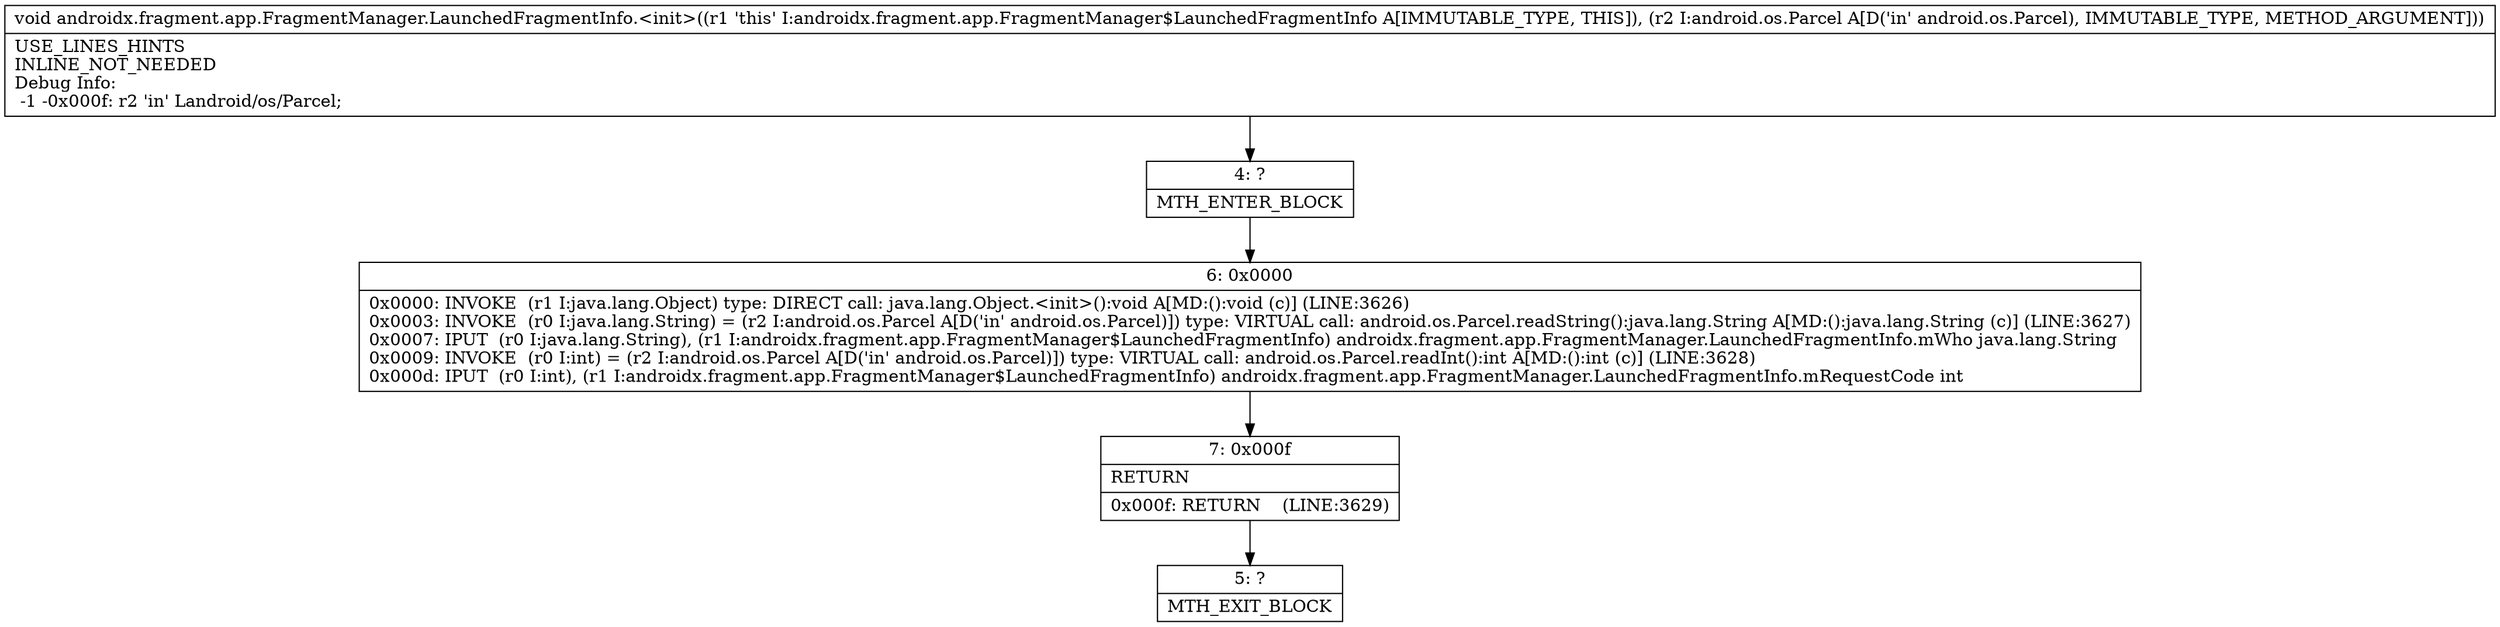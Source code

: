 digraph "CFG forandroidx.fragment.app.FragmentManager.LaunchedFragmentInfo.\<init\>(Landroid\/os\/Parcel;)V" {
Node_4 [shape=record,label="{4\:\ ?|MTH_ENTER_BLOCK\l}"];
Node_6 [shape=record,label="{6\:\ 0x0000|0x0000: INVOKE  (r1 I:java.lang.Object) type: DIRECT call: java.lang.Object.\<init\>():void A[MD:():void (c)] (LINE:3626)\l0x0003: INVOKE  (r0 I:java.lang.String) = (r2 I:android.os.Parcel A[D('in' android.os.Parcel)]) type: VIRTUAL call: android.os.Parcel.readString():java.lang.String A[MD:():java.lang.String (c)] (LINE:3627)\l0x0007: IPUT  (r0 I:java.lang.String), (r1 I:androidx.fragment.app.FragmentManager$LaunchedFragmentInfo) androidx.fragment.app.FragmentManager.LaunchedFragmentInfo.mWho java.lang.String \l0x0009: INVOKE  (r0 I:int) = (r2 I:android.os.Parcel A[D('in' android.os.Parcel)]) type: VIRTUAL call: android.os.Parcel.readInt():int A[MD:():int (c)] (LINE:3628)\l0x000d: IPUT  (r0 I:int), (r1 I:androidx.fragment.app.FragmentManager$LaunchedFragmentInfo) androidx.fragment.app.FragmentManager.LaunchedFragmentInfo.mRequestCode int \l}"];
Node_7 [shape=record,label="{7\:\ 0x000f|RETURN\l|0x000f: RETURN    (LINE:3629)\l}"];
Node_5 [shape=record,label="{5\:\ ?|MTH_EXIT_BLOCK\l}"];
MethodNode[shape=record,label="{void androidx.fragment.app.FragmentManager.LaunchedFragmentInfo.\<init\>((r1 'this' I:androidx.fragment.app.FragmentManager$LaunchedFragmentInfo A[IMMUTABLE_TYPE, THIS]), (r2 I:android.os.Parcel A[D('in' android.os.Parcel), IMMUTABLE_TYPE, METHOD_ARGUMENT]))  | USE_LINES_HINTS\lINLINE_NOT_NEEDED\lDebug Info:\l  \-1 \-0x000f: r2 'in' Landroid\/os\/Parcel;\l}"];
MethodNode -> Node_4;Node_4 -> Node_6;
Node_6 -> Node_7;
Node_7 -> Node_5;
}

